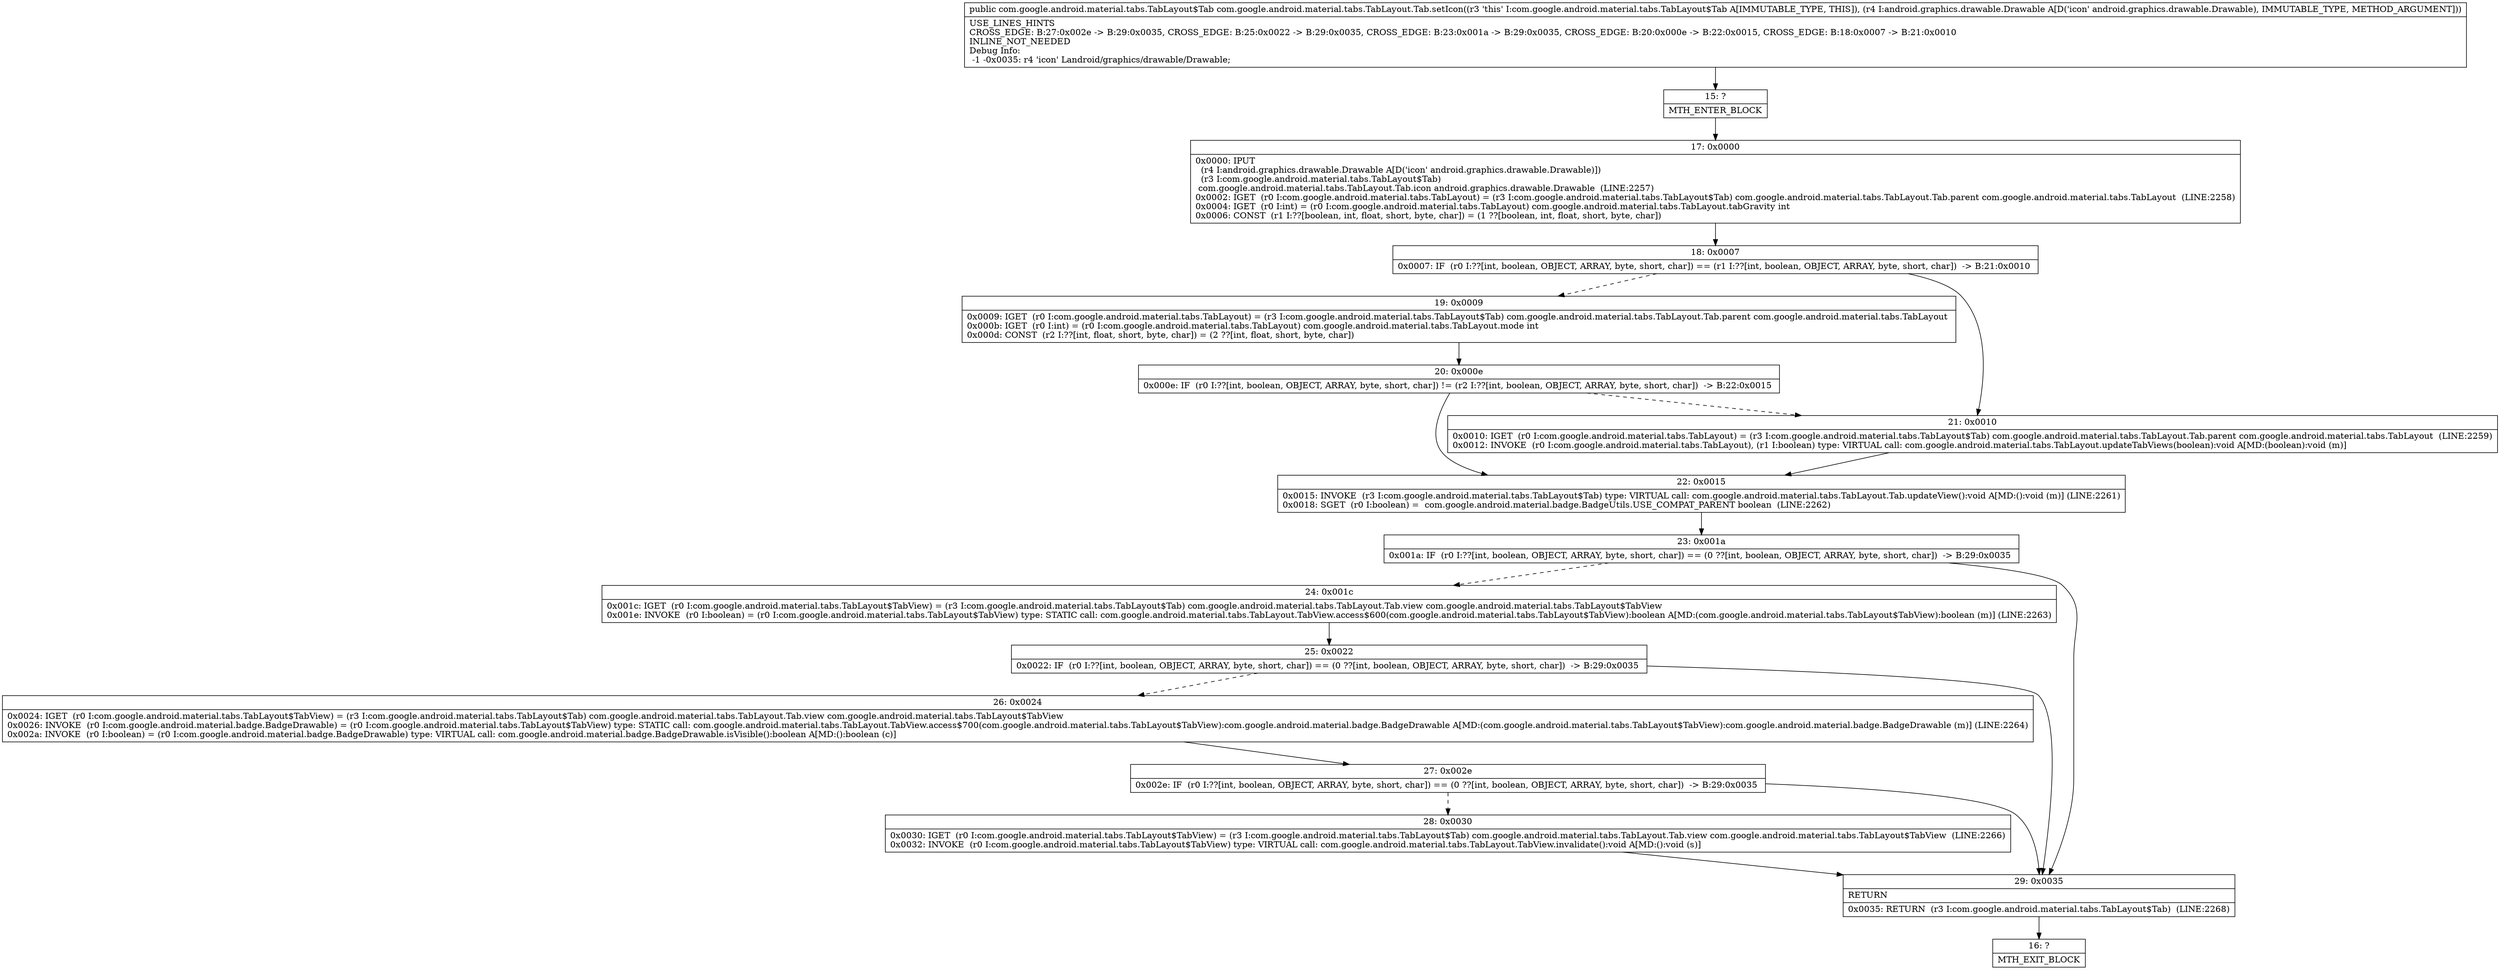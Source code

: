 digraph "CFG forcom.google.android.material.tabs.TabLayout.Tab.setIcon(Landroid\/graphics\/drawable\/Drawable;)Lcom\/google\/android\/material\/tabs\/TabLayout$Tab;" {
Node_15 [shape=record,label="{15\:\ ?|MTH_ENTER_BLOCK\l}"];
Node_17 [shape=record,label="{17\:\ 0x0000|0x0000: IPUT  \l  (r4 I:android.graphics.drawable.Drawable A[D('icon' android.graphics.drawable.Drawable)])\l  (r3 I:com.google.android.material.tabs.TabLayout$Tab)\l com.google.android.material.tabs.TabLayout.Tab.icon android.graphics.drawable.Drawable  (LINE:2257)\l0x0002: IGET  (r0 I:com.google.android.material.tabs.TabLayout) = (r3 I:com.google.android.material.tabs.TabLayout$Tab) com.google.android.material.tabs.TabLayout.Tab.parent com.google.android.material.tabs.TabLayout  (LINE:2258)\l0x0004: IGET  (r0 I:int) = (r0 I:com.google.android.material.tabs.TabLayout) com.google.android.material.tabs.TabLayout.tabGravity int \l0x0006: CONST  (r1 I:??[boolean, int, float, short, byte, char]) = (1 ??[boolean, int, float, short, byte, char]) \l}"];
Node_18 [shape=record,label="{18\:\ 0x0007|0x0007: IF  (r0 I:??[int, boolean, OBJECT, ARRAY, byte, short, char]) == (r1 I:??[int, boolean, OBJECT, ARRAY, byte, short, char])  \-\> B:21:0x0010 \l}"];
Node_19 [shape=record,label="{19\:\ 0x0009|0x0009: IGET  (r0 I:com.google.android.material.tabs.TabLayout) = (r3 I:com.google.android.material.tabs.TabLayout$Tab) com.google.android.material.tabs.TabLayout.Tab.parent com.google.android.material.tabs.TabLayout \l0x000b: IGET  (r0 I:int) = (r0 I:com.google.android.material.tabs.TabLayout) com.google.android.material.tabs.TabLayout.mode int \l0x000d: CONST  (r2 I:??[int, float, short, byte, char]) = (2 ??[int, float, short, byte, char]) \l}"];
Node_20 [shape=record,label="{20\:\ 0x000e|0x000e: IF  (r0 I:??[int, boolean, OBJECT, ARRAY, byte, short, char]) != (r2 I:??[int, boolean, OBJECT, ARRAY, byte, short, char])  \-\> B:22:0x0015 \l}"];
Node_22 [shape=record,label="{22\:\ 0x0015|0x0015: INVOKE  (r3 I:com.google.android.material.tabs.TabLayout$Tab) type: VIRTUAL call: com.google.android.material.tabs.TabLayout.Tab.updateView():void A[MD:():void (m)] (LINE:2261)\l0x0018: SGET  (r0 I:boolean) =  com.google.android.material.badge.BadgeUtils.USE_COMPAT_PARENT boolean  (LINE:2262)\l}"];
Node_23 [shape=record,label="{23\:\ 0x001a|0x001a: IF  (r0 I:??[int, boolean, OBJECT, ARRAY, byte, short, char]) == (0 ??[int, boolean, OBJECT, ARRAY, byte, short, char])  \-\> B:29:0x0035 \l}"];
Node_24 [shape=record,label="{24\:\ 0x001c|0x001c: IGET  (r0 I:com.google.android.material.tabs.TabLayout$TabView) = (r3 I:com.google.android.material.tabs.TabLayout$Tab) com.google.android.material.tabs.TabLayout.Tab.view com.google.android.material.tabs.TabLayout$TabView \l0x001e: INVOKE  (r0 I:boolean) = (r0 I:com.google.android.material.tabs.TabLayout$TabView) type: STATIC call: com.google.android.material.tabs.TabLayout.TabView.access$600(com.google.android.material.tabs.TabLayout$TabView):boolean A[MD:(com.google.android.material.tabs.TabLayout$TabView):boolean (m)] (LINE:2263)\l}"];
Node_25 [shape=record,label="{25\:\ 0x0022|0x0022: IF  (r0 I:??[int, boolean, OBJECT, ARRAY, byte, short, char]) == (0 ??[int, boolean, OBJECT, ARRAY, byte, short, char])  \-\> B:29:0x0035 \l}"];
Node_26 [shape=record,label="{26\:\ 0x0024|0x0024: IGET  (r0 I:com.google.android.material.tabs.TabLayout$TabView) = (r3 I:com.google.android.material.tabs.TabLayout$Tab) com.google.android.material.tabs.TabLayout.Tab.view com.google.android.material.tabs.TabLayout$TabView \l0x0026: INVOKE  (r0 I:com.google.android.material.badge.BadgeDrawable) = (r0 I:com.google.android.material.tabs.TabLayout$TabView) type: STATIC call: com.google.android.material.tabs.TabLayout.TabView.access$700(com.google.android.material.tabs.TabLayout$TabView):com.google.android.material.badge.BadgeDrawable A[MD:(com.google.android.material.tabs.TabLayout$TabView):com.google.android.material.badge.BadgeDrawable (m)] (LINE:2264)\l0x002a: INVOKE  (r0 I:boolean) = (r0 I:com.google.android.material.badge.BadgeDrawable) type: VIRTUAL call: com.google.android.material.badge.BadgeDrawable.isVisible():boolean A[MD:():boolean (c)]\l}"];
Node_27 [shape=record,label="{27\:\ 0x002e|0x002e: IF  (r0 I:??[int, boolean, OBJECT, ARRAY, byte, short, char]) == (0 ??[int, boolean, OBJECT, ARRAY, byte, short, char])  \-\> B:29:0x0035 \l}"];
Node_28 [shape=record,label="{28\:\ 0x0030|0x0030: IGET  (r0 I:com.google.android.material.tabs.TabLayout$TabView) = (r3 I:com.google.android.material.tabs.TabLayout$Tab) com.google.android.material.tabs.TabLayout.Tab.view com.google.android.material.tabs.TabLayout$TabView  (LINE:2266)\l0x0032: INVOKE  (r0 I:com.google.android.material.tabs.TabLayout$TabView) type: VIRTUAL call: com.google.android.material.tabs.TabLayout.TabView.invalidate():void A[MD:():void (s)]\l}"];
Node_29 [shape=record,label="{29\:\ 0x0035|RETURN\l|0x0035: RETURN  (r3 I:com.google.android.material.tabs.TabLayout$Tab)  (LINE:2268)\l}"];
Node_16 [shape=record,label="{16\:\ ?|MTH_EXIT_BLOCK\l}"];
Node_21 [shape=record,label="{21\:\ 0x0010|0x0010: IGET  (r0 I:com.google.android.material.tabs.TabLayout) = (r3 I:com.google.android.material.tabs.TabLayout$Tab) com.google.android.material.tabs.TabLayout.Tab.parent com.google.android.material.tabs.TabLayout  (LINE:2259)\l0x0012: INVOKE  (r0 I:com.google.android.material.tabs.TabLayout), (r1 I:boolean) type: VIRTUAL call: com.google.android.material.tabs.TabLayout.updateTabViews(boolean):void A[MD:(boolean):void (m)]\l}"];
MethodNode[shape=record,label="{public com.google.android.material.tabs.TabLayout$Tab com.google.android.material.tabs.TabLayout.Tab.setIcon((r3 'this' I:com.google.android.material.tabs.TabLayout$Tab A[IMMUTABLE_TYPE, THIS]), (r4 I:android.graphics.drawable.Drawable A[D('icon' android.graphics.drawable.Drawable), IMMUTABLE_TYPE, METHOD_ARGUMENT]))  | USE_LINES_HINTS\lCROSS_EDGE: B:27:0x002e \-\> B:29:0x0035, CROSS_EDGE: B:25:0x0022 \-\> B:29:0x0035, CROSS_EDGE: B:23:0x001a \-\> B:29:0x0035, CROSS_EDGE: B:20:0x000e \-\> B:22:0x0015, CROSS_EDGE: B:18:0x0007 \-\> B:21:0x0010\lINLINE_NOT_NEEDED\lDebug Info:\l  \-1 \-0x0035: r4 'icon' Landroid\/graphics\/drawable\/Drawable;\l}"];
MethodNode -> Node_15;Node_15 -> Node_17;
Node_17 -> Node_18;
Node_18 -> Node_19[style=dashed];
Node_18 -> Node_21;
Node_19 -> Node_20;
Node_20 -> Node_21[style=dashed];
Node_20 -> Node_22;
Node_22 -> Node_23;
Node_23 -> Node_24[style=dashed];
Node_23 -> Node_29;
Node_24 -> Node_25;
Node_25 -> Node_26[style=dashed];
Node_25 -> Node_29;
Node_26 -> Node_27;
Node_27 -> Node_28[style=dashed];
Node_27 -> Node_29;
Node_28 -> Node_29;
Node_29 -> Node_16;
Node_21 -> Node_22;
}


